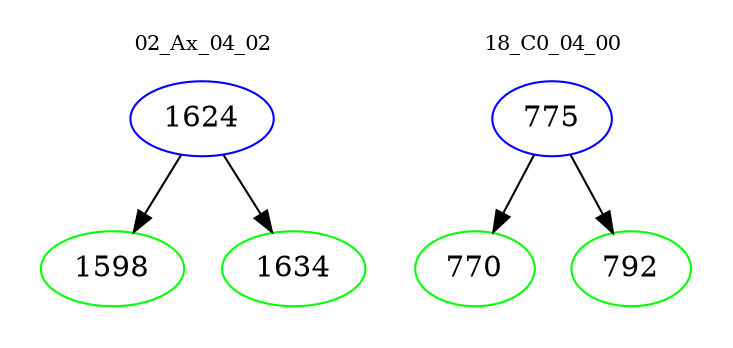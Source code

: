 digraph{
subgraph cluster_0 {
color = white
label = "02_Ax_04_02";
fontsize=10;
T0_1624 [label="1624", color="blue"]
T0_1624 -> T0_1598 [color="black"]
T0_1598 [label="1598", color="green"]
T0_1624 -> T0_1634 [color="black"]
T0_1634 [label="1634", color="green"]
}
subgraph cluster_1 {
color = white
label = "18_C0_04_00";
fontsize=10;
T1_775 [label="775", color="blue"]
T1_775 -> T1_770 [color="black"]
T1_770 [label="770", color="green"]
T1_775 -> T1_792 [color="black"]
T1_792 [label="792", color="green"]
}
}
